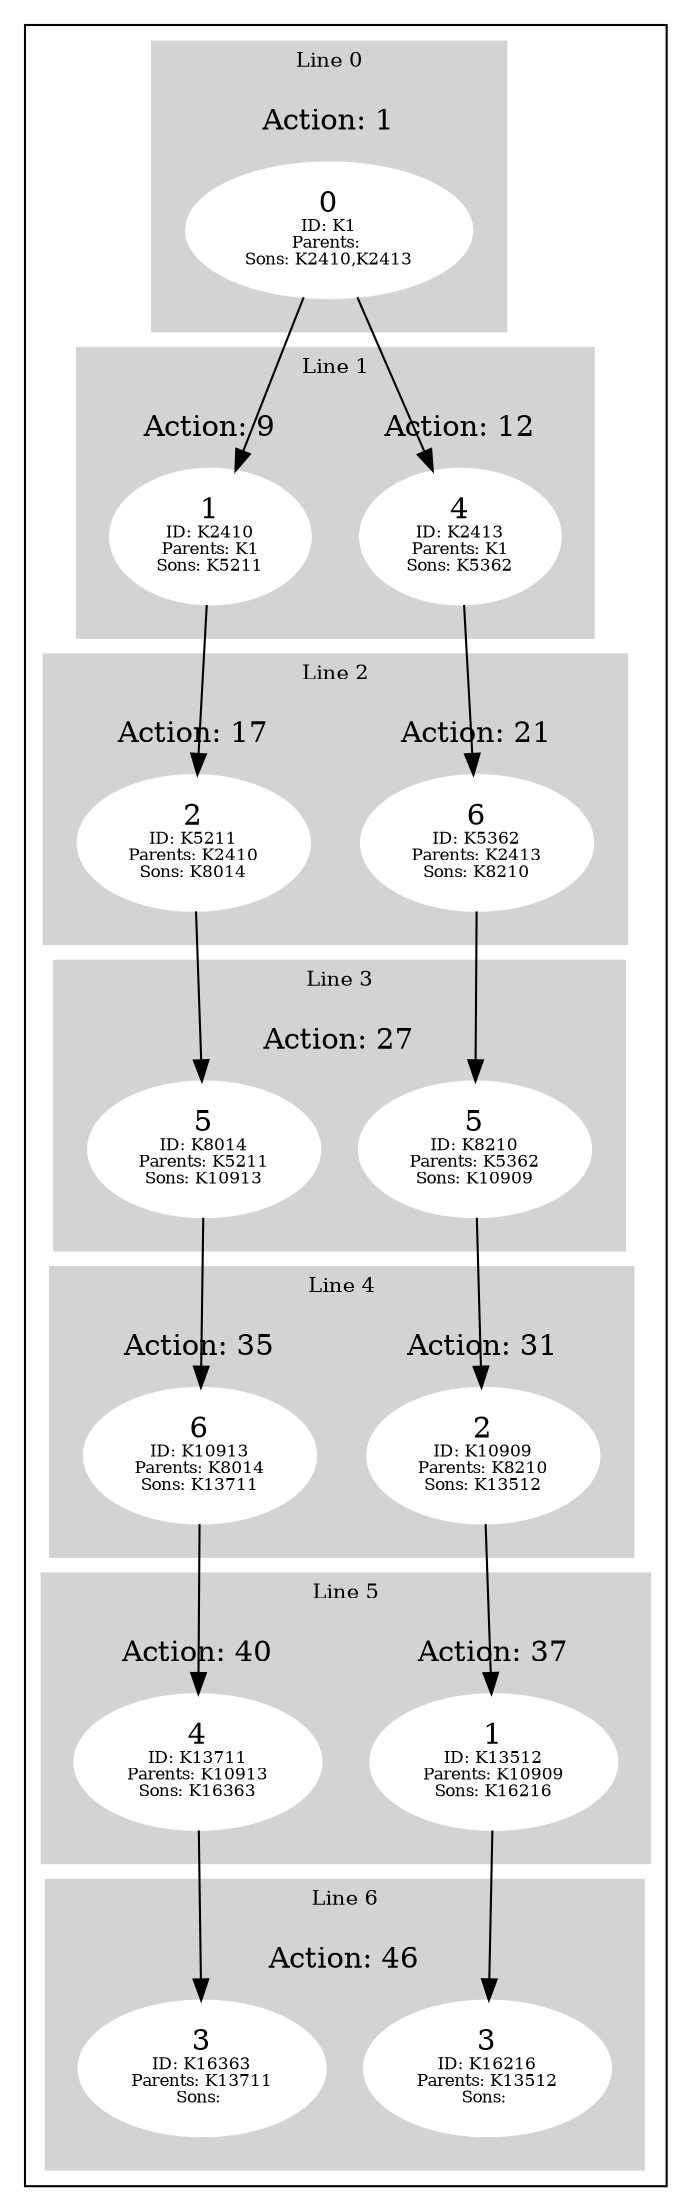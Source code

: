 digraph G {
subgraph cluster_info {
        subgraph cluster_0 {
        style=filled;
        color=lightgrey;
        node [style=filled,color=white];
        subgraph cluster_act_1 {
label = "Action: 1"step_K1 [  label=<0<BR /><FONT POINT-SIZE="8">ID: K1</FONT><BR /><FONT POINT-SIZE="8">Parents: </FONT><BR /><FONT POINT-SIZE="8">Sons: K2410,K2413</FONT>>]
}

        fontsize="10"
        label = "Line 0";
        }

        subgraph cluster_4 {
        style=filled;
        color=lightgrey;
        node [style=filled,color=white];
        subgraph cluster_act_31 {
label = "Action: 31"step_K10909 [  label=<2<BR /><FONT POINT-SIZE="8">ID: K10909</FONT><BR /><FONT POINT-SIZE="8">Parents: K8210</FONT><BR /><FONT POINT-SIZE="8">Sons: K13512</FONT>>]
}
subgraph cluster_act_35 {
label = "Action: 35"step_K10913 [  label=<6<BR /><FONT POINT-SIZE="8">ID: K10913</FONT><BR /><FONT POINT-SIZE="8">Parents: K8014</FONT><BR /><FONT POINT-SIZE="8">Sons: K13711</FONT>>]
}

        fontsize="10"
        label = "Line 4";
        }

        subgraph cluster_2 {
        style=filled;
        color=lightgrey;
        node [style=filled,color=white];
        subgraph cluster_act_21 {
label = "Action: 21"step_K5362 [  label=<6<BR /><FONT POINT-SIZE="8">ID: K5362</FONT><BR /><FONT POINT-SIZE="8">Parents: K2413</FONT><BR /><FONT POINT-SIZE="8">Sons: K8210</FONT>>]
}
subgraph cluster_act_17 {
label = "Action: 17"step_K5211 [  label=<2<BR /><FONT POINT-SIZE="8">ID: K5211</FONT><BR /><FONT POINT-SIZE="8">Parents: K2410</FONT><BR /><FONT POINT-SIZE="8">Sons: K8014</FONT>>]
}

        fontsize="10"
        label = "Line 2";
        }

        subgraph cluster_3 {
        style=filled;
        color=lightgrey;
        node [style=filled,color=white];
        subgraph cluster_act_27 {
label = "Action: 27"step_K8014 [  label=<5<BR /><FONT POINT-SIZE="8">ID: K8014</FONT><BR /><FONT POINT-SIZE="8">Parents: K5211</FONT><BR /><FONT POINT-SIZE="8">Sons: K10913</FONT>>]
step_K8210 [  label=<5<BR /><FONT POINT-SIZE="8">ID: K8210</FONT><BR /><FONT POINT-SIZE="8">Parents: K5362</FONT><BR /><FONT POINT-SIZE="8">Sons: K10909</FONT>>]
}
subgraph cluster_act_27 {
label = "Action: 27"step_K8014 [  label=<5<BR /><FONT POINT-SIZE="8">ID: K8014</FONT><BR /><FONT POINT-SIZE="8">Parents: K5211</FONT><BR /><FONT POINT-SIZE="8">Sons: K10913</FONT>>]
step_K8210 [  label=<5<BR /><FONT POINT-SIZE="8">ID: K8210</FONT><BR /><FONT POINT-SIZE="8">Parents: K5362</FONT><BR /><FONT POINT-SIZE="8">Sons: K10909</FONT>>]
}

        fontsize="10"
        label = "Line 3";
        }

        subgraph cluster_5 {
        style=filled;
        color=lightgrey;
        node [style=filled,color=white];
        subgraph cluster_act_37 {
label = "Action: 37"step_K13512 [  label=<1<BR /><FONT POINT-SIZE="8">ID: K13512</FONT><BR /><FONT POINT-SIZE="8">Parents: K10909</FONT><BR /><FONT POINT-SIZE="8">Sons: K16216</FONT>>]
}
subgraph cluster_act_40 {
label = "Action: 40"step_K13711 [  label=<4<BR /><FONT POINT-SIZE="8">ID: K13711</FONT><BR /><FONT POINT-SIZE="8">Parents: K10913</FONT><BR /><FONT POINT-SIZE="8">Sons: K16363</FONT>>]
}

        fontsize="10"
        label = "Line 5";
        }

        subgraph cluster_6 {
        style=filled;
        color=lightgrey;
        node [style=filled,color=white];
        subgraph cluster_act_46 {
label = "Action: 46"step_K16363 [  label=<3<BR /><FONT POINT-SIZE="8">ID: K16363</FONT><BR /><FONT POINT-SIZE="8">Parents: K13711</FONT><BR /><FONT POINT-SIZE="8">Sons: </FONT>>]
step_K16216 [  label=<3<BR /><FONT POINT-SIZE="8">ID: K16216</FONT><BR /><FONT POINT-SIZE="8">Parents: K13512</FONT><BR /><FONT POINT-SIZE="8">Sons: </FONT>>]
}
subgraph cluster_act_46 {
label = "Action: 46"step_K16363 [  label=<3<BR /><FONT POINT-SIZE="8">ID: K16363</FONT><BR /><FONT POINT-SIZE="8">Parents: K13711</FONT><BR /><FONT POINT-SIZE="8">Sons: </FONT>>]
step_K16216 [  label=<3<BR /><FONT POINT-SIZE="8">ID: K16216</FONT><BR /><FONT POINT-SIZE="8">Parents: K13512</FONT><BR /><FONT POINT-SIZE="8">Sons: </FONT>>]
}

        fontsize="10"
        label = "Line 6";
        }

        subgraph cluster_1 {
        style=filled;
        color=lightgrey;
        node [style=filled,color=white];
        subgraph cluster_act_9 {
label = "Action: 9"step_K2410 [  label=<1<BR /><FONT POINT-SIZE="8">ID: K2410</FONT><BR /><FONT POINT-SIZE="8">Parents: K1</FONT><BR /><FONT POINT-SIZE="8">Sons: K5211</FONT>>]
}
subgraph cluster_act_12 {
label = "Action: 12"step_K2413 [  label=<4<BR /><FONT POINT-SIZE="8">ID: K2413</FONT><BR /><FONT POINT-SIZE="8">Parents: K1</FONT><BR /><FONT POINT-SIZE="8">Sons: K5362</FONT>>]
}

        fontsize="10"
        label = "Line 1";
        }
step_K8014 -> step_K10913; 
step_K1 -> step_K2410; 
step_K5362 -> step_K8210; 
step_K5211 -> step_K8014; 
step_K2413 -> step_K5362; 
step_K10909 -> step_K13512; 
step_K2410 -> step_K5211; 
step_K1 -> step_K2413; 
step_K13512 -> step_K16216; 
step_K8210 -> step_K10909; 
step_K10913 -> step_K13711; 
step_K13711 -> step_K16363; 
}}